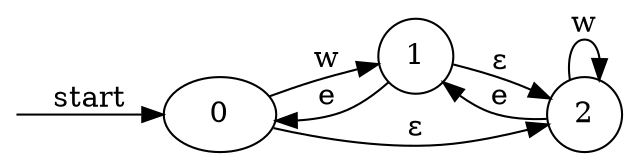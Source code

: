 digraph enfa {
    rankdir = LR;
    __start [style = invis, shape = point];
    __start -> "0" [ label = "start" ];
    node [shape = doublecircle]; "0"
    node [shape = circle];
    "1" -> "0" [ label = "e" ];
    "0" -> "1" [ label = "w" ];
    "2" -> "1" [ label = "e" ];
    "1" -> "2" [ label = "&epsilon;" ];
    "2" -> "2" [ label = "w" ];
    "0" -> "2" [ label = "&epsilon;" ];
}
